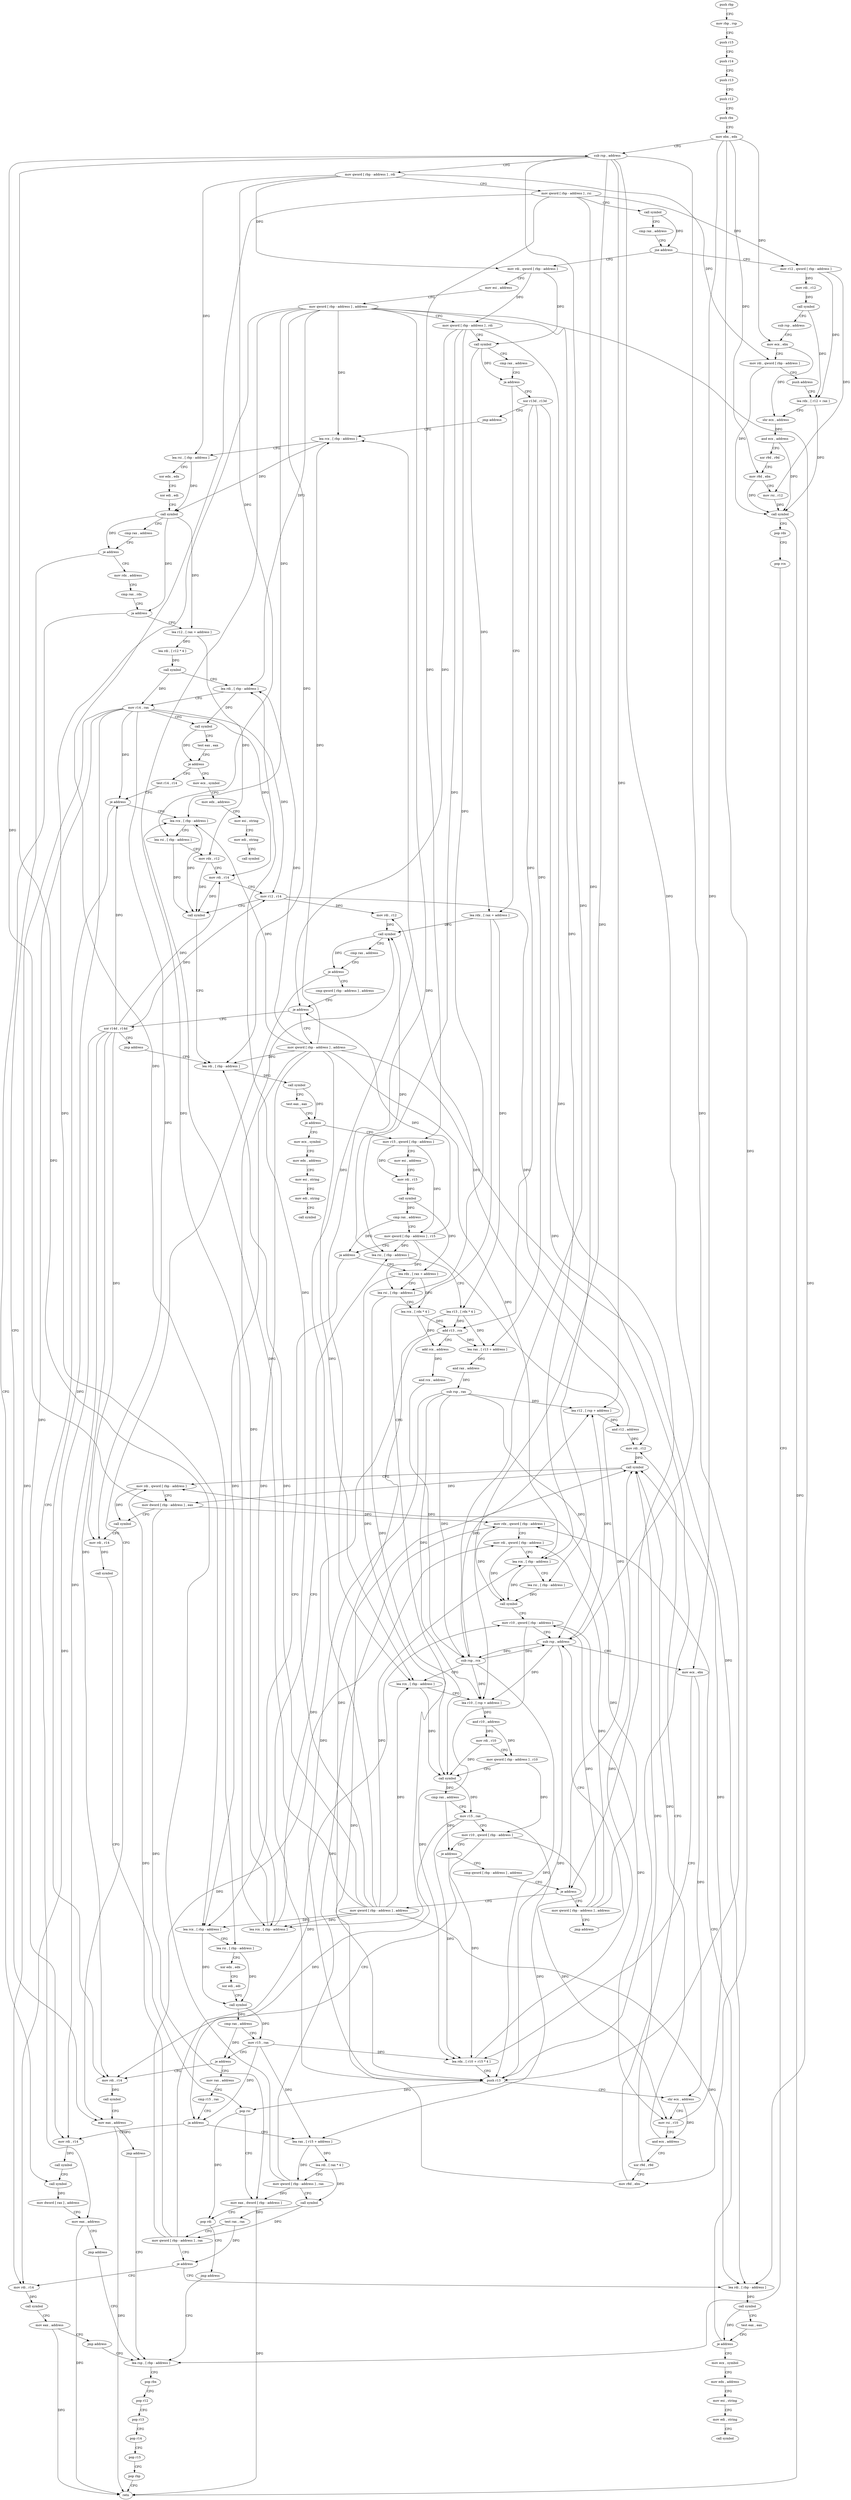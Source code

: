 digraph "func" {
"4458768" [label = "push rbp" ]
"4458769" [label = "mov rbp , rsp" ]
"4458772" [label = "push r15" ]
"4458774" [label = "push r14" ]
"4458776" [label = "push r13" ]
"4458778" [label = "push r12" ]
"4458780" [label = "push rbx" ]
"4458781" [label = "mov ebx , edx" ]
"4458783" [label = "sub rsp , address" ]
"4458787" [label = "mov qword [ rbp - address ] , rdi" ]
"4458791" [label = "mov qword [ rbp - address ] , rsi" ]
"4458795" [label = "call symbol" ]
"4458800" [label = "cmp rax , address" ]
"4458804" [label = "jne address" ]
"4458880" [label = "mov rdi , qword [ rbp - address ]" ]
"4458806" [label = "mov r12 , qword [ rbp - address ]" ]
"4458884" [label = "mov esi , address" ]
"4458889" [label = "mov qword [ rbp - address ] , address" ]
"4458897" [label = "mov qword [ rbp - address ] , rdi" ]
"4458901" [label = "call symbol" ]
"4458906" [label = "cmp rax , address" ]
"4458912" [label = "ja address" ]
"4459517" [label = "xor r13d , r13d" ]
"4458918" [label = "lea rdx , [ rax + address ]" ]
"4458810" [label = "mov rdi , r12" ]
"4458813" [label = "call symbol" ]
"4458818" [label = "sub rsp , address" ]
"4458822" [label = "mov ecx , ebx" ]
"4458824" [label = "mov rdi , qword [ rbp - address ]" ]
"4458828" [label = "push address" ]
"4458830" [label = "lea rdx , [ r12 + rax ]" ]
"4458834" [label = "shr ecx , address" ]
"4458837" [label = "and ecx , address" ]
"4458840" [label = "xor r9d , r9d" ]
"4458843" [label = "mov r8d , ebx" ]
"4458846" [label = "mov rsi , r12" ]
"4458849" [label = "call symbol" ]
"4458854" [label = "pop rdx" ]
"4458855" [label = "pop rcx" ]
"4458856" [label = "lea rsp , [ rbp - address ]" ]
"4459520" [label = "jmp address" ]
"4458995" [label = "lea rcx , [ rbp - address ]" ]
"4458922" [label = "lea rcx , [ rbp - address ]" ]
"4458926" [label = "lea rsi , [ rbp - address ]" ]
"4458930" [label = "lea r13 , [ rdx * 4 ]" ]
"4458938" [label = "lea rax , [ r13 + address ]" ]
"4458942" [label = "and rax , address" ]
"4458946" [label = "sub rsp , rax" ]
"4458949" [label = "lea r12 , [ rsp + address ]" ]
"4458954" [label = "and r12 , address" ]
"4458958" [label = "mov rdi , r12" ]
"4458961" [label = "call symbol" ]
"4458966" [label = "cmp rax , address" ]
"4458970" [label = "je address" ]
"4459480" [label = "mov eax , address" ]
"4458976" [label = "cmp qword [ rbp - address ] , address" ]
"4458999" [label = "lea rsi , [ rbp - address ]" ]
"4459003" [label = "xor edx , edx" ]
"4459005" [label = "xor edi , edi" ]
"4459007" [label = "call symbol" ]
"4459012" [label = "cmp rax , address" ]
"4459016" [label = "je address" ]
"4459022" [label = "mov rdx , address" ]
"4459485" [label = "jmp address" ]
"4458981" [label = "je address" ]
"4459496" [label = "xor r14d , r14d" ]
"4458987" [label = "mov qword [ rbp - address ] , address" ]
"4459032" [label = "cmp rax , rdx" ]
"4459035" [label = "ja address" ]
"4459444" [label = "call symbol" ]
"4459041" [label = "lea r12 , [ rax + address ]" ]
"4458860" [label = "pop rbx" ]
"4458861" [label = "pop r12" ]
"4458863" [label = "pop r13" ]
"4458865" [label = "pop r14" ]
"4458867" [label = "pop r15" ]
"4458869" [label = "pop rbp" ]
"4458870" [label = "retn" ]
"4459499" [label = "jmp address" ]
"4459109" [label = "lea rdi , [ rbp - address ]" ]
"4459449" [label = "mov dword [ rax ] , address" ]
"4459455" [label = "mov eax , address" ]
"4459045" [label = "lea rdi , [ r12 * 4 ]" ]
"4459053" [label = "call symbol" ]
"4459058" [label = "lea rdi , [ rbp - address ]" ]
"4459062" [label = "mov r14 , rax" ]
"4459065" [label = "call symbol" ]
"4459070" [label = "test eax , eax" ]
"4459072" [label = "je address" ]
"4459568" [label = "mov ecx , symbol" ]
"4459078" [label = "test r14 , r14" ]
"4459113" [label = "call symbol" ]
"4459118" [label = "test eax , eax" ]
"4459120" [label = "je address" ]
"4459543" [label = "mov ecx , symbol" ]
"4459126" [label = "mov r15 , qword [ rbp - address ]" ]
"4459573" [label = "mov edx , address" ]
"4459578" [label = "mov esi , string" ]
"4459583" [label = "mov edi , string" ]
"4459588" [label = "call symbol" ]
"4459081" [label = "je address" ]
"4459087" [label = "lea rcx , [ rbp - address ]" ]
"4459548" [label = "mov edx , address" ]
"4459553" [label = "mov esi , string" ]
"4459558" [label = "mov edi , string" ]
"4459563" [label = "call symbol" ]
"4459130" [label = "mov esi , address" ]
"4459135" [label = "mov rdi , r15" ]
"4459138" [label = "call symbol" ]
"4459143" [label = "cmp rax , address" ]
"4459149" [label = "mov qword [ rbp - address ] , r15" ]
"4459153" [label = "ja address" ]
"4459246" [label = "lea rcx , [ rbp - address ]" ]
"4459155" [label = "lea rdx , [ rax + address ]" ]
"4459460" [label = "jmp address" ]
"4459091" [label = "lea rsi , [ rbp - address ]" ]
"4459095" [label = "mov rdx , r12" ]
"4459098" [label = "mov rdi , r14" ]
"4459101" [label = "mov r12 , r14" ]
"4459104" [label = "call symbol" ]
"4459250" [label = "lea rsi , [ rbp - address ]" ]
"4459254" [label = "xor edx , edx" ]
"4459256" [label = "xor edi , edi" ]
"4459258" [label = "call symbol" ]
"4459263" [label = "cmp rax , address" ]
"4459267" [label = "mov r15 , rax" ]
"4459270" [label = "je address" ]
"4459472" [label = "mov rdi , r14" ]
"4459276" [label = "mov rax , address" ]
"4459159" [label = "lea rsi , [ rbp - address ]" ]
"4459163" [label = "lea rcx , [ rdx * 4 ]" ]
"4459171" [label = "add r13 , rcx" ]
"4459174" [label = "add rcx , address" ]
"4459178" [label = "and rcx , address" ]
"4459182" [label = "sub rsp , rcx" ]
"4459185" [label = "lea rcx , [ rbp - address ]" ]
"4459189" [label = "lea r10 , [ rsp + address ]" ]
"4459194" [label = "and r10 , address" ]
"4459198" [label = "mov rdi , r10" ]
"4459201" [label = "mov qword [ rbp - address ] , r10" ]
"4459205" [label = "call symbol" ]
"4459210" [label = "cmp rax , address" ]
"4459214" [label = "mov r15 , rax" ]
"4459217" [label = "mov r10 , qword [ rbp - address ]" ]
"4459221" [label = "je address" ]
"4459227" [label = "cmp qword [ rbp - address ] , address" ]
"4459475" [label = "call symbol" ]
"4459286" [label = "cmp r15 , rax" ]
"4459289" [label = "ja address" ]
"4459436" [label = "mov rdi , r14" ]
"4459295" [label = "lea rax , [ r15 + address ]" ]
"4459232" [label = "je address" ]
"4459504" [label = "mov qword [ rbp - address ] , address" ]
"4459238" [label = "mov qword [ rbp - address ] , address" ]
"4459439" [label = "call symbol" ]
"4459299" [label = "lea rdi , [ rax * 4 ]" ]
"4459307" [label = "mov qword [ rbp - address ] , rax" ]
"4459311" [label = "call symbol" ]
"4459316" [label = "test rax , rax" ]
"4459319" [label = "mov qword [ rbp - address ] , rax" ]
"4459323" [label = "je address" ]
"4459525" [label = "mov rdi , r14" ]
"4459329" [label = "lea rdi , [ rbp - address ]" ]
"4459512" [label = "jmp address" ]
"4459371" [label = "sub rsp , address" ]
"4459528" [label = "call symbol" ]
"4459533" [label = "mov eax , address" ]
"4459538" [label = "jmp address" ]
"4459333" [label = "call symbol" ]
"4459338" [label = "test eax , eax" ]
"4459340" [label = "je address" ]
"4459593" [label = "mov ecx , symbol" ]
"4459346" [label = "mov rdx , qword [ rbp - address ]" ]
"4459375" [label = "mov ecx , ebx" ]
"4459377" [label = "lea rdx , [ r10 + r15 * 4 ]" ]
"4459381" [label = "push r13" ]
"4459383" [label = "shr ecx , address" ]
"4459386" [label = "mov rsi , r10" ]
"4459389" [label = "and ecx , address" ]
"4459392" [label = "xor r9d , r9d" ]
"4459395" [label = "mov r8d , ebx" ]
"4459398" [label = "mov rdi , r12" ]
"4459401" [label = "call symbol" ]
"4459406" [label = "mov rdi , qword [ rbp - address ]" ]
"4459410" [label = "mov dword [ rbp - address ] , eax" ]
"4459413" [label = "call symbol" ]
"4459418" [label = "mov rdi , r14" ]
"4459421" [label = "call symbol" ]
"4459426" [label = "pop rsi" ]
"4459427" [label = "mov eax , dword [ rbp - address ]" ]
"4459430" [label = "pop rdi" ]
"4459431" [label = "jmp address" ]
"4459598" [label = "mov edx , address" ]
"4459603" [label = "mov esi , string" ]
"4459608" [label = "mov edi , string" ]
"4459613" [label = "call symbol" ]
"4459350" [label = "mov rdi , qword [ rbp - address ]" ]
"4459354" [label = "lea rcx , [ rbp - address ]" ]
"4459358" [label = "lea rsi , [ rbp - address ]" ]
"4459362" [label = "call symbol" ]
"4459367" [label = "mov r10 , qword [ rbp - address ]" ]
"4458768" -> "4458769" [ label = "CFG" ]
"4458769" -> "4458772" [ label = "CFG" ]
"4458772" -> "4458774" [ label = "CFG" ]
"4458774" -> "4458776" [ label = "CFG" ]
"4458776" -> "4458778" [ label = "CFG" ]
"4458778" -> "4458780" [ label = "CFG" ]
"4458780" -> "4458781" [ label = "CFG" ]
"4458781" -> "4458783" [ label = "CFG" ]
"4458781" -> "4458822" [ label = "DFG" ]
"4458781" -> "4458843" [ label = "DFG" ]
"4458781" -> "4459375" [ label = "DFG" ]
"4458781" -> "4459395" [ label = "DFG" ]
"4458783" -> "4458787" [ label = "CFG" ]
"4458783" -> "4458949" [ label = "DFG" ]
"4458783" -> "4459182" [ label = "DFG" ]
"4458783" -> "4459189" [ label = "DFG" ]
"4458783" -> "4459371" [ label = "DFG" ]
"4458783" -> "4459381" [ label = "DFG" ]
"4458787" -> "4458791" [ label = "CFG" ]
"4458787" -> "4458880" [ label = "DFG" ]
"4458787" -> "4458824" [ label = "DFG" ]
"4458787" -> "4458999" [ label = "DFG" ]
"4458787" -> "4459091" [ label = "DFG" ]
"4458791" -> "4458795" [ label = "CFG" ]
"4458791" -> "4458806" [ label = "DFG" ]
"4458791" -> "4459126" [ label = "DFG" ]
"4458791" -> "4459250" [ label = "DFG" ]
"4458791" -> "4459358" [ label = "DFG" ]
"4458795" -> "4458800" [ label = "CFG" ]
"4458795" -> "4458804" [ label = "DFG" ]
"4458800" -> "4458804" [ label = "CFG" ]
"4458804" -> "4458880" [ label = "CFG" ]
"4458804" -> "4458806" [ label = "CFG" ]
"4458880" -> "4458884" [ label = "CFG" ]
"4458880" -> "4458897" [ label = "DFG" ]
"4458880" -> "4458901" [ label = "DFG" ]
"4458806" -> "4458810" [ label = "DFG" ]
"4458806" -> "4458830" [ label = "DFG" ]
"4458806" -> "4458846" [ label = "DFG" ]
"4458884" -> "4458889" [ label = "CFG" ]
"4458889" -> "4458897" [ label = "CFG" ]
"4458889" -> "4458922" [ label = "DFG" ]
"4458889" -> "4458995" [ label = "DFG" ]
"4458889" -> "4459058" [ label = "DFG" ]
"4458889" -> "4459109" [ label = "DFG" ]
"4458889" -> "4459087" [ label = "DFG" ]
"4458889" -> "4459246" [ label = "DFG" ]
"4458889" -> "4459185" [ label = "DFG" ]
"4458889" -> "4459329" [ label = "DFG" ]
"4458889" -> "4459354" [ label = "DFG" ]
"4458897" -> "4458901" [ label = "CFG" ]
"4458897" -> "4458981" [ label = "DFG" ]
"4458897" -> "4459232" [ label = "DFG" ]
"4458897" -> "4458926" [ label = "DFG" ]
"4458897" -> "4459159" [ label = "DFG" ]
"4458901" -> "4458906" [ label = "CFG" ]
"4458901" -> "4458912" [ label = "DFG" ]
"4458901" -> "4458918" [ label = "DFG" ]
"4458906" -> "4458912" [ label = "CFG" ]
"4458912" -> "4459517" [ label = "CFG" ]
"4458912" -> "4458918" [ label = "CFG" ]
"4459517" -> "4459520" [ label = "CFG" ]
"4459517" -> "4458938" [ label = "DFG" ]
"4459517" -> "4459171" [ label = "DFG" ]
"4459517" -> "4459381" [ label = "DFG" ]
"4458918" -> "4458922" [ label = "CFG" ]
"4458918" -> "4458930" [ label = "DFG" ]
"4458918" -> "4458961" [ label = "DFG" ]
"4458810" -> "4458813" [ label = "DFG" ]
"4458813" -> "4458818" [ label = "CFG" ]
"4458813" -> "4458830" [ label = "DFG" ]
"4458818" -> "4458822" [ label = "CFG" ]
"4458822" -> "4458824" [ label = "CFG" ]
"4458822" -> "4458834" [ label = "DFG" ]
"4458824" -> "4458828" [ label = "CFG" ]
"4458824" -> "4458849" [ label = "DFG" ]
"4458828" -> "4458830" [ label = "CFG" ]
"4458830" -> "4458834" [ label = "CFG" ]
"4458830" -> "4458849" [ label = "DFG" ]
"4458834" -> "4458837" [ label = "DFG" ]
"4458837" -> "4458840" [ label = "CFG" ]
"4458837" -> "4458849" [ label = "DFG" ]
"4458840" -> "4458843" [ label = "CFG" ]
"4458843" -> "4458846" [ label = "CFG" ]
"4458843" -> "4458849" [ label = "DFG" ]
"4458846" -> "4458849" [ label = "DFG" ]
"4458849" -> "4458854" [ label = "CFG" ]
"4458849" -> "4458870" [ label = "DFG" ]
"4458854" -> "4458855" [ label = "CFG" ]
"4458855" -> "4458856" [ label = "CFG" ]
"4458856" -> "4458860" [ label = "CFG" ]
"4459520" -> "4458995" [ label = "CFG" ]
"4458995" -> "4458999" [ label = "CFG" ]
"4458995" -> "4459007" [ label = "DFG" ]
"4458922" -> "4458926" [ label = "CFG" ]
"4458922" -> "4458961" [ label = "DFG" ]
"4458926" -> "4458930" [ label = "CFG" ]
"4458926" -> "4458961" [ label = "DFG" ]
"4458930" -> "4458938" [ label = "DFG" ]
"4458930" -> "4459171" [ label = "DFG" ]
"4458930" -> "4459381" [ label = "DFG" ]
"4458938" -> "4458942" [ label = "DFG" ]
"4458942" -> "4458946" [ label = "DFG" ]
"4458946" -> "4458949" [ label = "DFG" ]
"4458946" -> "4459182" [ label = "DFG" ]
"4458946" -> "4459189" [ label = "DFG" ]
"4458946" -> "4459371" [ label = "DFG" ]
"4458946" -> "4459381" [ label = "DFG" ]
"4458949" -> "4458954" [ label = "DFG" ]
"4458954" -> "4458958" [ label = "DFG" ]
"4458954" -> "4459398" [ label = "DFG" ]
"4458958" -> "4458961" [ label = "DFG" ]
"4458961" -> "4458966" [ label = "CFG" ]
"4458961" -> "4458970" [ label = "DFG" ]
"4458966" -> "4458970" [ label = "CFG" ]
"4458970" -> "4459480" [ label = "CFG" ]
"4458970" -> "4458976" [ label = "CFG" ]
"4459480" -> "4459485" [ label = "CFG" ]
"4459480" -> "4458870" [ label = "DFG" ]
"4458976" -> "4458981" [ label = "CFG" ]
"4458999" -> "4459003" [ label = "CFG" ]
"4458999" -> "4459007" [ label = "DFG" ]
"4459003" -> "4459005" [ label = "CFG" ]
"4459005" -> "4459007" [ label = "CFG" ]
"4459007" -> "4459012" [ label = "CFG" ]
"4459007" -> "4459016" [ label = "DFG" ]
"4459007" -> "4459035" [ label = "DFG" ]
"4459007" -> "4459041" [ label = "DFG" ]
"4459012" -> "4459016" [ label = "CFG" ]
"4459016" -> "4459480" [ label = "CFG" ]
"4459016" -> "4459022" [ label = "CFG" ]
"4459022" -> "4459032" [ label = "CFG" ]
"4459485" -> "4458856" [ label = "CFG" ]
"4458981" -> "4459496" [ label = "CFG" ]
"4458981" -> "4458987" [ label = "CFG" ]
"4459496" -> "4459499" [ label = "CFG" ]
"4459496" -> "4459081" [ label = "DFG" ]
"4459496" -> "4459098" [ label = "DFG" ]
"4459496" -> "4459101" [ label = "DFG" ]
"4459496" -> "4459472" [ label = "DFG" ]
"4459496" -> "4459436" [ label = "DFG" ]
"4459496" -> "4459525" [ label = "DFG" ]
"4459496" -> "4459418" [ label = "DFG" ]
"4458987" -> "4458995" [ label = "DFG" ]
"4458987" -> "4458922" [ label = "DFG" ]
"4458987" -> "4459058" [ label = "DFG" ]
"4458987" -> "4459109" [ label = "DFG" ]
"4458987" -> "4459087" [ label = "DFG" ]
"4458987" -> "4459246" [ label = "DFG" ]
"4458987" -> "4459185" [ label = "DFG" ]
"4458987" -> "4459329" [ label = "DFG" ]
"4458987" -> "4459354" [ label = "DFG" ]
"4459032" -> "4459035" [ label = "CFG" ]
"4459035" -> "4459444" [ label = "CFG" ]
"4459035" -> "4459041" [ label = "CFG" ]
"4459444" -> "4459449" [ label = "DFG" ]
"4459041" -> "4459045" [ label = "DFG" ]
"4459041" -> "4459095" [ label = "DFG" ]
"4458860" -> "4458861" [ label = "CFG" ]
"4458861" -> "4458863" [ label = "CFG" ]
"4458863" -> "4458865" [ label = "CFG" ]
"4458865" -> "4458867" [ label = "CFG" ]
"4458867" -> "4458869" [ label = "CFG" ]
"4458869" -> "4458870" [ label = "CFG" ]
"4459499" -> "4459109" [ label = "CFG" ]
"4459109" -> "4459113" [ label = "DFG" ]
"4459449" -> "4459455" [ label = "CFG" ]
"4459455" -> "4459460" [ label = "CFG" ]
"4459455" -> "4458870" [ label = "DFG" ]
"4459045" -> "4459053" [ label = "DFG" ]
"4459053" -> "4459058" [ label = "CFG" ]
"4459053" -> "4459062" [ label = "DFG" ]
"4459058" -> "4459062" [ label = "CFG" ]
"4459058" -> "4459065" [ label = "DFG" ]
"4459062" -> "4459065" [ label = "CFG" ]
"4459062" -> "4459081" [ label = "DFG" ]
"4459062" -> "4459098" [ label = "DFG" ]
"4459062" -> "4459101" [ label = "DFG" ]
"4459062" -> "4459472" [ label = "DFG" ]
"4459062" -> "4459436" [ label = "DFG" ]
"4459062" -> "4459525" [ label = "DFG" ]
"4459062" -> "4459418" [ label = "DFG" ]
"4459065" -> "4459070" [ label = "CFG" ]
"4459065" -> "4459072" [ label = "DFG" ]
"4459070" -> "4459072" [ label = "CFG" ]
"4459072" -> "4459568" [ label = "CFG" ]
"4459072" -> "4459078" [ label = "CFG" ]
"4459568" -> "4459573" [ label = "CFG" ]
"4459078" -> "4459081" [ label = "CFG" ]
"4459113" -> "4459118" [ label = "CFG" ]
"4459113" -> "4459120" [ label = "DFG" ]
"4459118" -> "4459120" [ label = "CFG" ]
"4459120" -> "4459543" [ label = "CFG" ]
"4459120" -> "4459126" [ label = "CFG" ]
"4459543" -> "4459548" [ label = "CFG" ]
"4459126" -> "4459130" [ label = "CFG" ]
"4459126" -> "4459135" [ label = "DFG" ]
"4459126" -> "4459149" [ label = "DFG" ]
"4459573" -> "4459578" [ label = "CFG" ]
"4459578" -> "4459583" [ label = "CFG" ]
"4459583" -> "4459588" [ label = "CFG" ]
"4459081" -> "4459455" [ label = "CFG" ]
"4459081" -> "4459087" [ label = "CFG" ]
"4459087" -> "4459091" [ label = "CFG" ]
"4459087" -> "4459104" [ label = "DFG" ]
"4459548" -> "4459553" [ label = "CFG" ]
"4459553" -> "4459558" [ label = "CFG" ]
"4459558" -> "4459563" [ label = "CFG" ]
"4459130" -> "4459135" [ label = "CFG" ]
"4459135" -> "4459138" [ label = "DFG" ]
"4459138" -> "4459143" [ label = "DFG" ]
"4459138" -> "4459155" [ label = "DFG" ]
"4459143" -> "4459149" [ label = "CFG" ]
"4459143" -> "4459153" [ label = "DFG" ]
"4459149" -> "4459153" [ label = "CFG" ]
"4459149" -> "4458926" [ label = "DFG" ]
"4459149" -> "4458981" [ label = "DFG" ]
"4459149" -> "4459232" [ label = "DFG" ]
"4459149" -> "4459159" [ label = "DFG" ]
"4459153" -> "4459246" [ label = "CFG" ]
"4459153" -> "4459155" [ label = "CFG" ]
"4459246" -> "4459250" [ label = "CFG" ]
"4459246" -> "4459258" [ label = "DFG" ]
"4459155" -> "4459159" [ label = "CFG" ]
"4459155" -> "4459163" [ label = "DFG" ]
"4459155" -> "4459205" [ label = "DFG" ]
"4459460" -> "4458856" [ label = "CFG" ]
"4459091" -> "4459095" [ label = "CFG" ]
"4459091" -> "4459104" [ label = "DFG" ]
"4459095" -> "4459098" [ label = "CFG" ]
"4459095" -> "4459104" [ label = "DFG" ]
"4459098" -> "4459101" [ label = "CFG" ]
"4459098" -> "4459104" [ label = "DFG" ]
"4459101" -> "4459104" [ label = "CFG" ]
"4459101" -> "4458958" [ label = "DFG" ]
"4459101" -> "4459398" [ label = "DFG" ]
"4459104" -> "4459109" [ label = "CFG" ]
"4459250" -> "4459254" [ label = "CFG" ]
"4459250" -> "4459258" [ label = "DFG" ]
"4459254" -> "4459256" [ label = "CFG" ]
"4459256" -> "4459258" [ label = "CFG" ]
"4459258" -> "4459263" [ label = "DFG" ]
"4459258" -> "4459267" [ label = "DFG" ]
"4459263" -> "4459267" [ label = "CFG" ]
"4459263" -> "4459270" [ label = "DFG" ]
"4459267" -> "4459270" [ label = "CFG" ]
"4459267" -> "4459289" [ label = "DFG" ]
"4459267" -> "4459295" [ label = "DFG" ]
"4459267" -> "4459377" [ label = "DFG" ]
"4459270" -> "4459472" [ label = "CFG" ]
"4459270" -> "4459276" [ label = "CFG" ]
"4459472" -> "4459475" [ label = "DFG" ]
"4459276" -> "4459286" [ label = "CFG" ]
"4459159" -> "4459163" [ label = "CFG" ]
"4459159" -> "4459205" [ label = "DFG" ]
"4459163" -> "4459171" [ label = "DFG" ]
"4459163" -> "4459174" [ label = "DFG" ]
"4459171" -> "4459174" [ label = "CFG" ]
"4459171" -> "4458938" [ label = "DFG" ]
"4459171" -> "4459381" [ label = "DFG" ]
"4459174" -> "4459178" [ label = "DFG" ]
"4459178" -> "4459182" [ label = "DFG" ]
"4459182" -> "4459185" [ label = "CFG" ]
"4459182" -> "4458949" [ label = "DFG" ]
"4459182" -> "4459189" [ label = "DFG" ]
"4459182" -> "4459371" [ label = "DFG" ]
"4459182" -> "4459381" [ label = "DFG" ]
"4459185" -> "4459189" [ label = "CFG" ]
"4459185" -> "4459205" [ label = "DFG" ]
"4459189" -> "4459194" [ label = "DFG" ]
"4459194" -> "4459198" [ label = "DFG" ]
"4459194" -> "4459201" [ label = "DFG" ]
"4459198" -> "4459201" [ label = "CFG" ]
"4459198" -> "4459205" [ label = "DFG" ]
"4459201" -> "4459205" [ label = "CFG" ]
"4459201" -> "4459217" [ label = "DFG" ]
"4459205" -> "4459210" [ label = "DFG" ]
"4459205" -> "4459214" [ label = "DFG" ]
"4459210" -> "4459214" [ label = "CFG" ]
"4459210" -> "4459221" [ label = "DFG" ]
"4459214" -> "4459217" [ label = "CFG" ]
"4459214" -> "4459289" [ label = "DFG" ]
"4459214" -> "4459295" [ label = "DFG" ]
"4459214" -> "4459377" [ label = "DFG" ]
"4459217" -> "4459221" [ label = "CFG" ]
"4459217" -> "4459377" [ label = "DFG" ]
"4459217" -> "4459386" [ label = "DFG" ]
"4459221" -> "4459472" [ label = "CFG" ]
"4459221" -> "4459227" [ label = "CFG" ]
"4459227" -> "4459232" [ label = "CFG" ]
"4459475" -> "4459480" [ label = "CFG" ]
"4459286" -> "4459289" [ label = "CFG" ]
"4459289" -> "4459436" [ label = "CFG" ]
"4459289" -> "4459295" [ label = "CFG" ]
"4459436" -> "4459439" [ label = "DFG" ]
"4459295" -> "4459299" [ label = "DFG" ]
"4459295" -> "4459307" [ label = "DFG" ]
"4459232" -> "4459504" [ label = "CFG" ]
"4459232" -> "4459238" [ label = "CFG" ]
"4459504" -> "4459512" [ label = "CFG" ]
"4459504" -> "4459406" [ label = "DFG" ]
"4459504" -> "4459350" [ label = "DFG" ]
"4459504" -> "4459367" [ label = "DFG" ]
"4459238" -> "4459246" [ label = "DFG" ]
"4459238" -> "4458922" [ label = "DFG" ]
"4459238" -> "4458995" [ label = "DFG" ]
"4459238" -> "4459058" [ label = "DFG" ]
"4459238" -> "4459109" [ label = "DFG" ]
"4459238" -> "4459087" [ label = "DFG" ]
"4459238" -> "4459185" [ label = "DFG" ]
"4459238" -> "4459329" [ label = "DFG" ]
"4459238" -> "4459354" [ label = "DFG" ]
"4459439" -> "4459444" [ label = "CFG" ]
"4459299" -> "4459307" [ label = "CFG" ]
"4459299" -> "4459311" [ label = "DFG" ]
"4459307" -> "4459311" [ label = "CFG" ]
"4459307" -> "4458783" [ label = "DFG" ]
"4459307" -> "4459427" [ label = "DFG" ]
"4459307" -> "4459346" [ label = "DFG" ]
"4459311" -> "4459316" [ label = "DFG" ]
"4459311" -> "4459319" [ label = "DFG" ]
"4459316" -> "4459319" [ label = "CFG" ]
"4459316" -> "4459323" [ label = "DFG" ]
"4459319" -> "4459323" [ label = "CFG" ]
"4459319" -> "4459406" [ label = "DFG" ]
"4459319" -> "4459350" [ label = "DFG" ]
"4459319" -> "4459367" [ label = "DFG" ]
"4459323" -> "4459525" [ label = "CFG" ]
"4459323" -> "4459329" [ label = "CFG" ]
"4459525" -> "4459528" [ label = "DFG" ]
"4459329" -> "4459333" [ label = "DFG" ]
"4459512" -> "4459371" [ label = "CFG" ]
"4459371" -> "4459375" [ label = "CFG" ]
"4459371" -> "4458949" [ label = "DFG" ]
"4459371" -> "4459189" [ label = "DFG" ]
"4459371" -> "4459182" [ label = "DFG" ]
"4459371" -> "4459381" [ label = "DFG" ]
"4459528" -> "4459533" [ label = "CFG" ]
"4459533" -> "4459538" [ label = "CFG" ]
"4459533" -> "4458870" [ label = "DFG" ]
"4459538" -> "4458856" [ label = "CFG" ]
"4459333" -> "4459338" [ label = "CFG" ]
"4459333" -> "4459340" [ label = "DFG" ]
"4459338" -> "4459340" [ label = "CFG" ]
"4459340" -> "4459593" [ label = "CFG" ]
"4459340" -> "4459346" [ label = "CFG" ]
"4459593" -> "4459598" [ label = "CFG" ]
"4459346" -> "4459350" [ label = "CFG" ]
"4459346" -> "4459362" [ label = "DFG" ]
"4459375" -> "4459377" [ label = "CFG" ]
"4459375" -> "4459383" [ label = "DFG" ]
"4459377" -> "4459381" [ label = "CFG" ]
"4459377" -> "4459401" [ label = "DFG" ]
"4459381" -> "4459383" [ label = "CFG" ]
"4459381" -> "4459426" [ label = "DFG" ]
"4459383" -> "4459386" [ label = "CFG" ]
"4459383" -> "4459389" [ label = "DFG" ]
"4459386" -> "4459389" [ label = "CFG" ]
"4459386" -> "4459401" [ label = "DFG" ]
"4459389" -> "4459392" [ label = "CFG" ]
"4459389" -> "4459401" [ label = "DFG" ]
"4459392" -> "4459395" [ label = "CFG" ]
"4459392" -> "4459401" [ label = "DFG" ]
"4459395" -> "4459398" [ label = "CFG" ]
"4459395" -> "4459401" [ label = "DFG" ]
"4459398" -> "4459401" [ label = "DFG" ]
"4459401" -> "4459406" [ label = "CFG" ]
"4459401" -> "4459410" [ label = "DFG" ]
"4459406" -> "4459410" [ label = "CFG" ]
"4459406" -> "4459413" [ label = "DFG" ]
"4459410" -> "4459413" [ label = "CFG" ]
"4459410" -> "4458783" [ label = "DFG" ]
"4459410" -> "4459427" [ label = "DFG" ]
"4459410" -> "4459346" [ label = "DFG" ]
"4459413" -> "4459418" [ label = "CFG" ]
"4459418" -> "4459421" [ label = "DFG" ]
"4459421" -> "4459426" [ label = "CFG" ]
"4459426" -> "4459427" [ label = "CFG" ]
"4459426" -> "4459430" [ label = "DFG" ]
"4459427" -> "4459430" [ label = "CFG" ]
"4459427" -> "4458870" [ label = "DFG" ]
"4459430" -> "4459431" [ label = "CFG" ]
"4459431" -> "4458856" [ label = "CFG" ]
"4459598" -> "4459603" [ label = "CFG" ]
"4459603" -> "4459608" [ label = "CFG" ]
"4459608" -> "4459613" [ label = "CFG" ]
"4459350" -> "4459354" [ label = "CFG" ]
"4459350" -> "4459362" [ label = "DFG" ]
"4459354" -> "4459358" [ label = "CFG" ]
"4459354" -> "4459362" [ label = "DFG" ]
"4459358" -> "4459362" [ label = "DFG" ]
"4459362" -> "4459367" [ label = "CFG" ]
"4459367" -> "4459371" [ label = "CFG" ]
"4459367" -> "4459386" [ label = "DFG" ]
"4459367" -> "4459377" [ label = "DFG" ]
}
